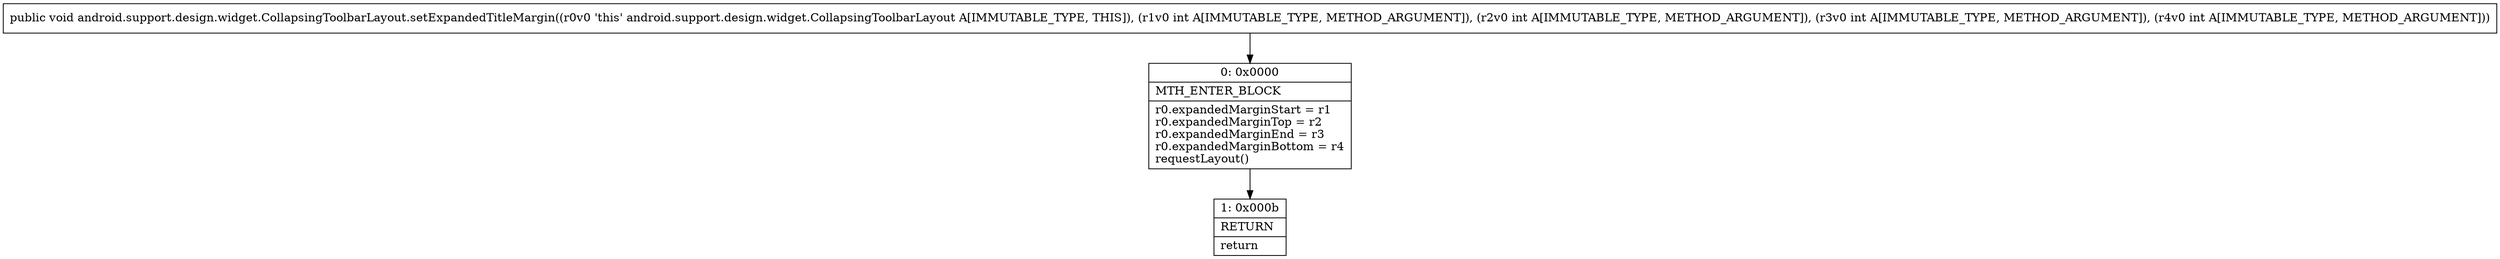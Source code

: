 digraph "CFG forandroid.support.design.widget.CollapsingToolbarLayout.setExpandedTitleMargin(IIII)V" {
Node_0 [shape=record,label="{0\:\ 0x0000|MTH_ENTER_BLOCK\l|r0.expandedMarginStart = r1\lr0.expandedMarginTop = r2\lr0.expandedMarginEnd = r3\lr0.expandedMarginBottom = r4\lrequestLayout()\l}"];
Node_1 [shape=record,label="{1\:\ 0x000b|RETURN\l|return\l}"];
MethodNode[shape=record,label="{public void android.support.design.widget.CollapsingToolbarLayout.setExpandedTitleMargin((r0v0 'this' android.support.design.widget.CollapsingToolbarLayout A[IMMUTABLE_TYPE, THIS]), (r1v0 int A[IMMUTABLE_TYPE, METHOD_ARGUMENT]), (r2v0 int A[IMMUTABLE_TYPE, METHOD_ARGUMENT]), (r3v0 int A[IMMUTABLE_TYPE, METHOD_ARGUMENT]), (r4v0 int A[IMMUTABLE_TYPE, METHOD_ARGUMENT])) }"];
MethodNode -> Node_0;
Node_0 -> Node_1;
}

